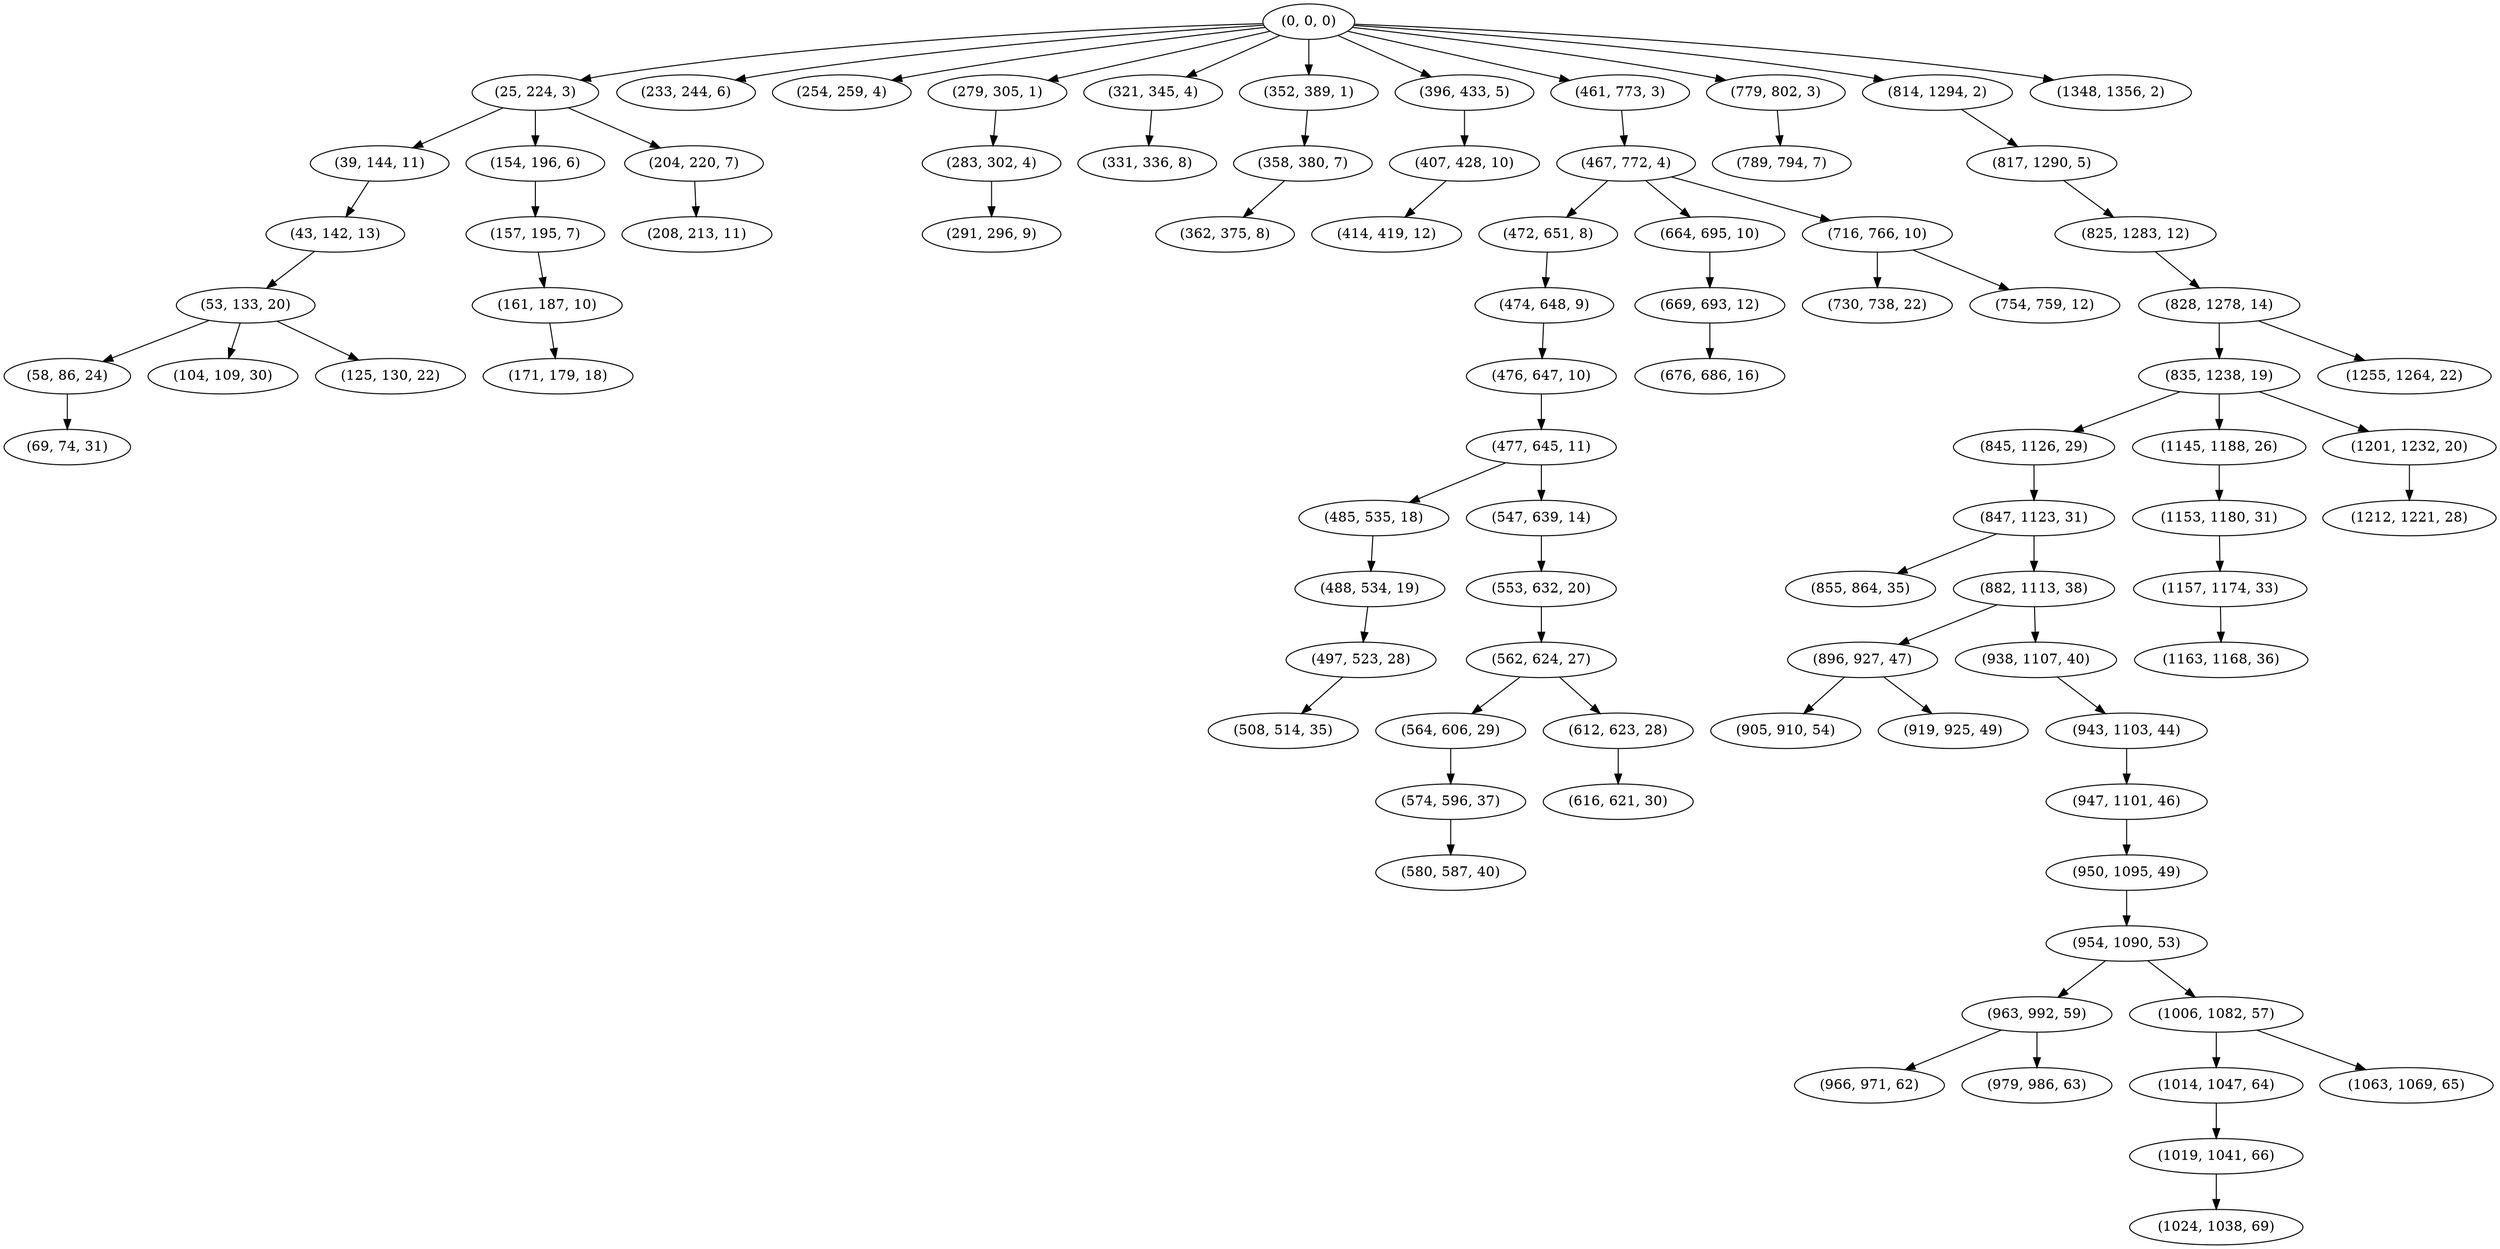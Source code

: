 digraph tree {
    "(0, 0, 0)";
    "(25, 224, 3)";
    "(39, 144, 11)";
    "(43, 142, 13)";
    "(53, 133, 20)";
    "(58, 86, 24)";
    "(69, 74, 31)";
    "(104, 109, 30)";
    "(125, 130, 22)";
    "(154, 196, 6)";
    "(157, 195, 7)";
    "(161, 187, 10)";
    "(171, 179, 18)";
    "(204, 220, 7)";
    "(208, 213, 11)";
    "(233, 244, 6)";
    "(254, 259, 4)";
    "(279, 305, 1)";
    "(283, 302, 4)";
    "(291, 296, 9)";
    "(321, 345, 4)";
    "(331, 336, 8)";
    "(352, 389, 1)";
    "(358, 380, 7)";
    "(362, 375, 8)";
    "(396, 433, 5)";
    "(407, 428, 10)";
    "(414, 419, 12)";
    "(461, 773, 3)";
    "(467, 772, 4)";
    "(472, 651, 8)";
    "(474, 648, 9)";
    "(476, 647, 10)";
    "(477, 645, 11)";
    "(485, 535, 18)";
    "(488, 534, 19)";
    "(497, 523, 28)";
    "(508, 514, 35)";
    "(547, 639, 14)";
    "(553, 632, 20)";
    "(562, 624, 27)";
    "(564, 606, 29)";
    "(574, 596, 37)";
    "(580, 587, 40)";
    "(612, 623, 28)";
    "(616, 621, 30)";
    "(664, 695, 10)";
    "(669, 693, 12)";
    "(676, 686, 16)";
    "(716, 766, 10)";
    "(730, 738, 22)";
    "(754, 759, 12)";
    "(779, 802, 3)";
    "(789, 794, 7)";
    "(814, 1294, 2)";
    "(817, 1290, 5)";
    "(825, 1283, 12)";
    "(828, 1278, 14)";
    "(835, 1238, 19)";
    "(845, 1126, 29)";
    "(847, 1123, 31)";
    "(855, 864, 35)";
    "(882, 1113, 38)";
    "(896, 927, 47)";
    "(905, 910, 54)";
    "(919, 925, 49)";
    "(938, 1107, 40)";
    "(943, 1103, 44)";
    "(947, 1101, 46)";
    "(950, 1095, 49)";
    "(954, 1090, 53)";
    "(963, 992, 59)";
    "(966, 971, 62)";
    "(979, 986, 63)";
    "(1006, 1082, 57)";
    "(1014, 1047, 64)";
    "(1019, 1041, 66)";
    "(1024, 1038, 69)";
    "(1063, 1069, 65)";
    "(1145, 1188, 26)";
    "(1153, 1180, 31)";
    "(1157, 1174, 33)";
    "(1163, 1168, 36)";
    "(1201, 1232, 20)";
    "(1212, 1221, 28)";
    "(1255, 1264, 22)";
    "(1348, 1356, 2)";
    "(0, 0, 0)" -> "(25, 224, 3)";
    "(0, 0, 0)" -> "(233, 244, 6)";
    "(0, 0, 0)" -> "(254, 259, 4)";
    "(0, 0, 0)" -> "(279, 305, 1)";
    "(0, 0, 0)" -> "(321, 345, 4)";
    "(0, 0, 0)" -> "(352, 389, 1)";
    "(0, 0, 0)" -> "(396, 433, 5)";
    "(0, 0, 0)" -> "(461, 773, 3)";
    "(0, 0, 0)" -> "(779, 802, 3)";
    "(0, 0, 0)" -> "(814, 1294, 2)";
    "(0, 0, 0)" -> "(1348, 1356, 2)";
    "(25, 224, 3)" -> "(39, 144, 11)";
    "(25, 224, 3)" -> "(154, 196, 6)";
    "(25, 224, 3)" -> "(204, 220, 7)";
    "(39, 144, 11)" -> "(43, 142, 13)";
    "(43, 142, 13)" -> "(53, 133, 20)";
    "(53, 133, 20)" -> "(58, 86, 24)";
    "(53, 133, 20)" -> "(104, 109, 30)";
    "(53, 133, 20)" -> "(125, 130, 22)";
    "(58, 86, 24)" -> "(69, 74, 31)";
    "(154, 196, 6)" -> "(157, 195, 7)";
    "(157, 195, 7)" -> "(161, 187, 10)";
    "(161, 187, 10)" -> "(171, 179, 18)";
    "(204, 220, 7)" -> "(208, 213, 11)";
    "(279, 305, 1)" -> "(283, 302, 4)";
    "(283, 302, 4)" -> "(291, 296, 9)";
    "(321, 345, 4)" -> "(331, 336, 8)";
    "(352, 389, 1)" -> "(358, 380, 7)";
    "(358, 380, 7)" -> "(362, 375, 8)";
    "(396, 433, 5)" -> "(407, 428, 10)";
    "(407, 428, 10)" -> "(414, 419, 12)";
    "(461, 773, 3)" -> "(467, 772, 4)";
    "(467, 772, 4)" -> "(472, 651, 8)";
    "(467, 772, 4)" -> "(664, 695, 10)";
    "(467, 772, 4)" -> "(716, 766, 10)";
    "(472, 651, 8)" -> "(474, 648, 9)";
    "(474, 648, 9)" -> "(476, 647, 10)";
    "(476, 647, 10)" -> "(477, 645, 11)";
    "(477, 645, 11)" -> "(485, 535, 18)";
    "(477, 645, 11)" -> "(547, 639, 14)";
    "(485, 535, 18)" -> "(488, 534, 19)";
    "(488, 534, 19)" -> "(497, 523, 28)";
    "(497, 523, 28)" -> "(508, 514, 35)";
    "(547, 639, 14)" -> "(553, 632, 20)";
    "(553, 632, 20)" -> "(562, 624, 27)";
    "(562, 624, 27)" -> "(564, 606, 29)";
    "(562, 624, 27)" -> "(612, 623, 28)";
    "(564, 606, 29)" -> "(574, 596, 37)";
    "(574, 596, 37)" -> "(580, 587, 40)";
    "(612, 623, 28)" -> "(616, 621, 30)";
    "(664, 695, 10)" -> "(669, 693, 12)";
    "(669, 693, 12)" -> "(676, 686, 16)";
    "(716, 766, 10)" -> "(730, 738, 22)";
    "(716, 766, 10)" -> "(754, 759, 12)";
    "(779, 802, 3)" -> "(789, 794, 7)";
    "(814, 1294, 2)" -> "(817, 1290, 5)";
    "(817, 1290, 5)" -> "(825, 1283, 12)";
    "(825, 1283, 12)" -> "(828, 1278, 14)";
    "(828, 1278, 14)" -> "(835, 1238, 19)";
    "(828, 1278, 14)" -> "(1255, 1264, 22)";
    "(835, 1238, 19)" -> "(845, 1126, 29)";
    "(835, 1238, 19)" -> "(1145, 1188, 26)";
    "(835, 1238, 19)" -> "(1201, 1232, 20)";
    "(845, 1126, 29)" -> "(847, 1123, 31)";
    "(847, 1123, 31)" -> "(855, 864, 35)";
    "(847, 1123, 31)" -> "(882, 1113, 38)";
    "(882, 1113, 38)" -> "(896, 927, 47)";
    "(882, 1113, 38)" -> "(938, 1107, 40)";
    "(896, 927, 47)" -> "(905, 910, 54)";
    "(896, 927, 47)" -> "(919, 925, 49)";
    "(938, 1107, 40)" -> "(943, 1103, 44)";
    "(943, 1103, 44)" -> "(947, 1101, 46)";
    "(947, 1101, 46)" -> "(950, 1095, 49)";
    "(950, 1095, 49)" -> "(954, 1090, 53)";
    "(954, 1090, 53)" -> "(963, 992, 59)";
    "(954, 1090, 53)" -> "(1006, 1082, 57)";
    "(963, 992, 59)" -> "(966, 971, 62)";
    "(963, 992, 59)" -> "(979, 986, 63)";
    "(1006, 1082, 57)" -> "(1014, 1047, 64)";
    "(1006, 1082, 57)" -> "(1063, 1069, 65)";
    "(1014, 1047, 64)" -> "(1019, 1041, 66)";
    "(1019, 1041, 66)" -> "(1024, 1038, 69)";
    "(1145, 1188, 26)" -> "(1153, 1180, 31)";
    "(1153, 1180, 31)" -> "(1157, 1174, 33)";
    "(1157, 1174, 33)" -> "(1163, 1168, 36)";
    "(1201, 1232, 20)" -> "(1212, 1221, 28)";
}
